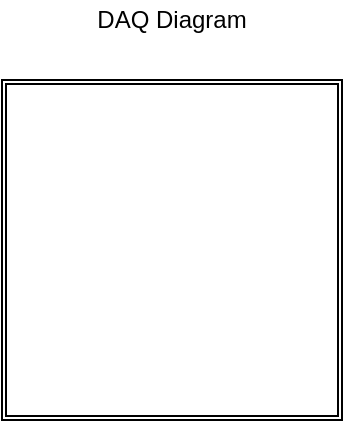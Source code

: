 <mxfile version="12.9.3" type="device"><diagram id="eheYx6JTnbqUaU_UM4kN" name="Page-1"><mxGraphModel dx="1352" dy="823" grid="1" gridSize="10" guides="1" tooltips="1" connect="1" arrows="1" fold="1" page="1" pageScale="1" pageWidth="827" pageHeight="1169" math="0" shadow="0"><root><mxCell id="0"/><mxCell id="1" parent="0"/><mxCell id="kWpLVCvru5Yzr8D99RA3-1" value="DAQ Diagram" style="text;html=1;strokeColor=none;fillColor=none;align=center;verticalAlign=middle;whiteSpace=wrap;rounded=0;" vertex="1" parent="1"><mxGeometry x="360" y="240" width="80" height="20" as="geometry"/></mxCell><mxCell id="kWpLVCvru5Yzr8D99RA3-2" value="" style="shape=ext;double=1;whiteSpace=wrap;html=1;aspect=fixed;" vertex="1" parent="1"><mxGeometry x="315" y="280" width="170" height="170" as="geometry"/></mxCell></root></mxGraphModel></diagram></mxfile>